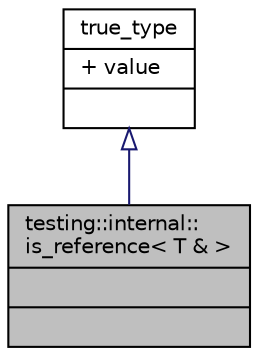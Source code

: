 digraph "testing::internal::is_reference&lt; T &amp; &gt;"
{
  edge [fontname="Helvetica",fontsize="10",labelfontname="Helvetica",labelfontsize="10"];
  node [fontname="Helvetica",fontsize="10",shape=record];
  Node0 [label="{testing::internal::\lis_reference\< T & \>\n||}",height=0.2,width=0.4,color="black", fillcolor="grey75", style="filled", fontcolor="black"];
  Node1 -> Node0 [dir="back",color="midnightblue",fontsize="10",style="solid",arrowtail="onormal",fontname="Helvetica"];
  Node1 [label="{true_type\n|+ value\l|}",height=0.2,width=0.4,color="black", fillcolor="white", style="filled",URL="$d3/d75/structtesting_1_1internal_1_1bool__constant.html"];
}
